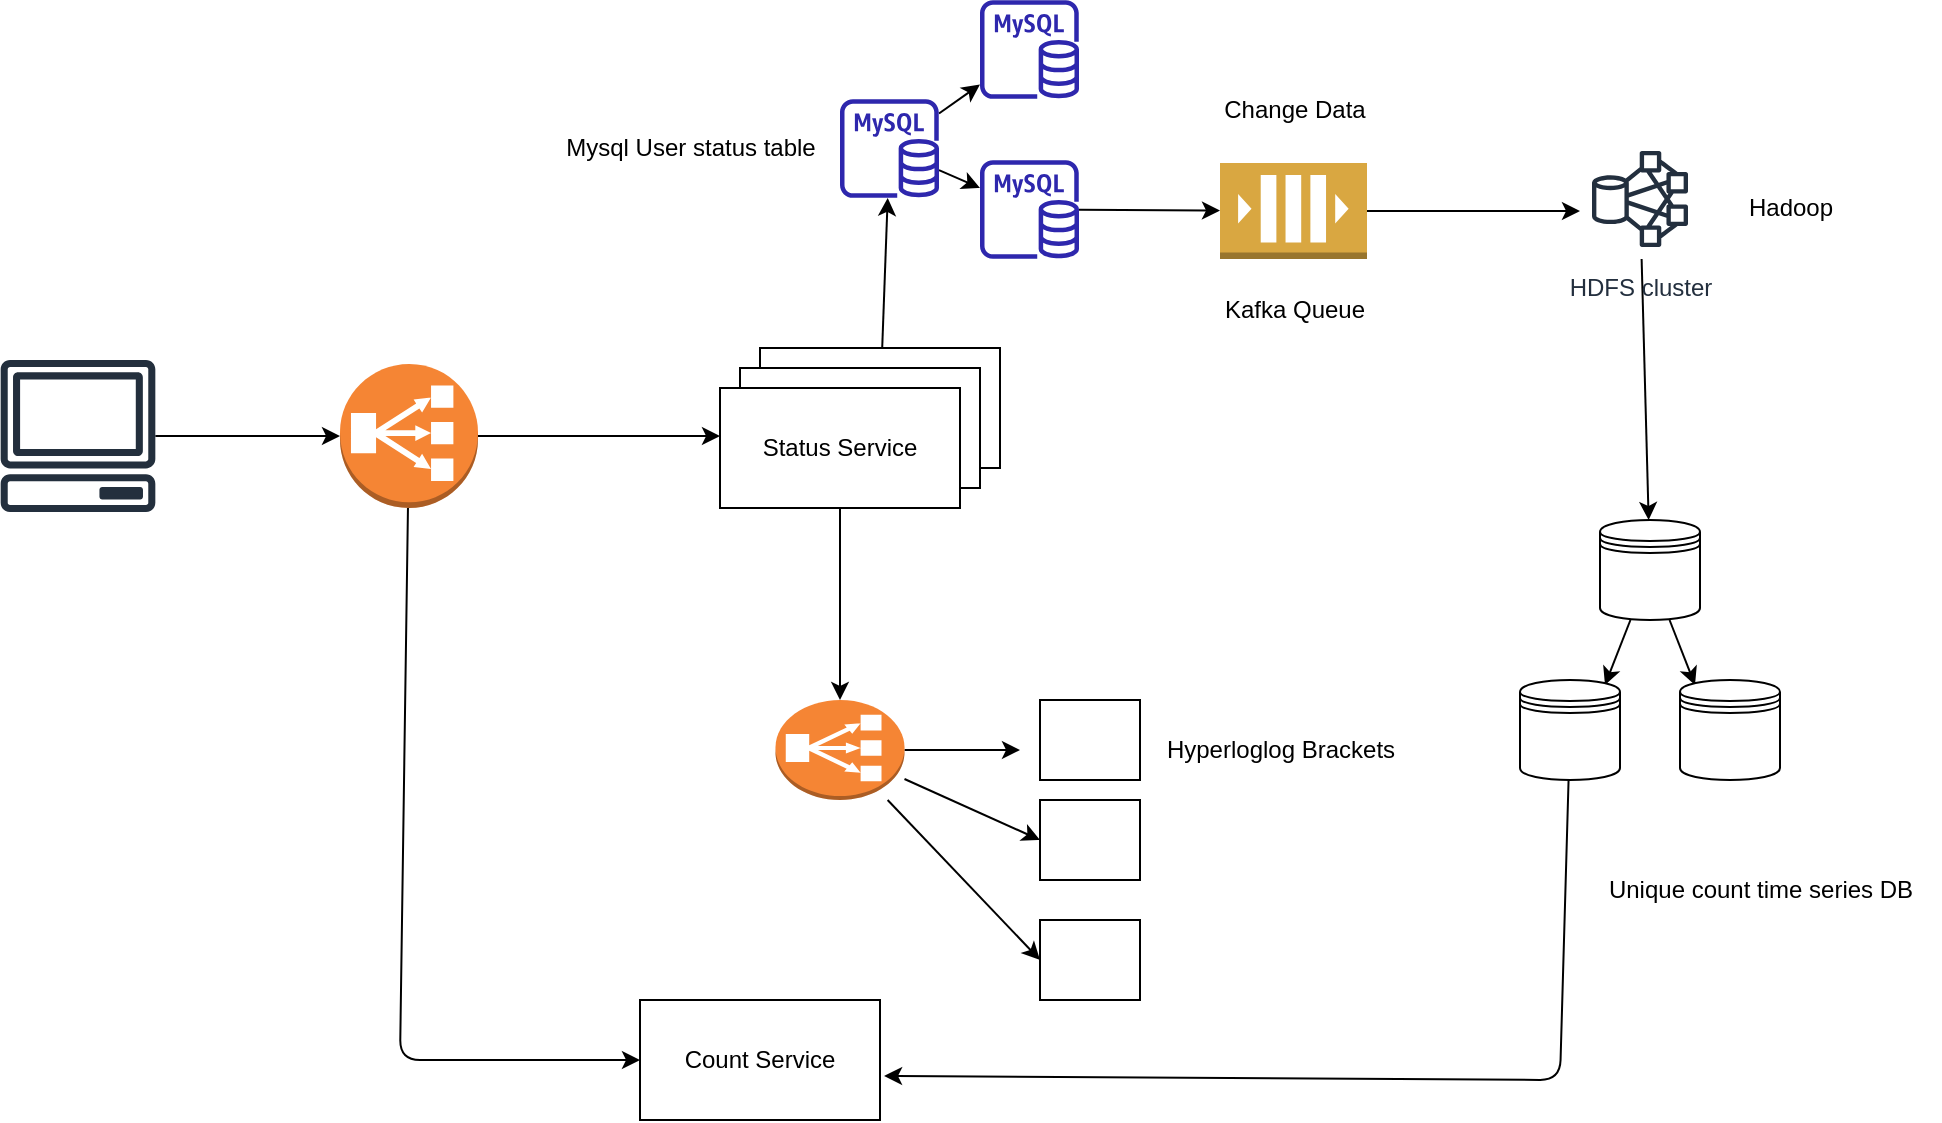 <mxfile>
    <diagram id="niA4SEVd6eM-3xM65jqf" name="Page-1">
        <mxGraphModel dx="600" dy="838" grid="1" gridSize="10" guides="1" tooltips="1" connect="1" arrows="1" fold="1" page="1" pageScale="1" pageWidth="2339" pageHeight="3300" math="0" shadow="0">
            <root>
                <mxCell id="0"/>
                <mxCell id="1" parent="0"/>
                <mxCell id="3" style="edgeStyle=none;html=1;" edge="1" parent="1" source="2" target="4">
                    <mxGeometry relative="1" as="geometry">
                        <mxPoint x="220" y="248" as="targetPoint"/>
                    </mxGeometry>
                </mxCell>
                <mxCell id="2" value="" style="sketch=0;outlineConnect=0;fontColor=#232F3E;gradientColor=none;fillColor=#232F3D;strokeColor=none;dashed=0;verticalLabelPosition=bottom;verticalAlign=top;align=center;html=1;fontSize=12;fontStyle=0;aspect=fixed;pointerEvents=1;shape=mxgraph.aws4.client;" vertex="1" parent="1">
                    <mxGeometry x="50" y="210" width="78" height="76" as="geometry"/>
                </mxCell>
                <mxCell id="5" style="edgeStyle=none;html=1;" edge="1" parent="1" source="4">
                    <mxGeometry relative="1" as="geometry">
                        <mxPoint x="410" y="248" as="targetPoint"/>
                    </mxGeometry>
                </mxCell>
                <mxCell id="21" style="edgeStyle=none;html=1;entryX=0;entryY=0.5;entryDx=0;entryDy=0;" edge="1" parent="1" source="4" target="20">
                    <mxGeometry relative="1" as="geometry">
                        <Array as="points">
                            <mxPoint x="250" y="560"/>
                        </Array>
                    </mxGeometry>
                </mxCell>
                <mxCell id="4" value="" style="outlineConnect=0;dashed=0;verticalLabelPosition=bottom;verticalAlign=top;align=center;html=1;shape=mxgraph.aws3.classic_load_balancer;fillColor=#F58534;gradientColor=none;" vertex="1" parent="1">
                    <mxGeometry x="220" y="212" width="69" height="72" as="geometry"/>
                </mxCell>
                <mxCell id="22" style="edgeStyle=none;html=1;" edge="1" parent="1" source="7" target="23">
                    <mxGeometry relative="1" as="geometry">
                        <mxPoint x="490" y="140" as="targetPoint"/>
                    </mxGeometry>
                </mxCell>
                <mxCell id="7" value="" style="rounded=0;whiteSpace=wrap;html=1;" vertex="1" parent="1">
                    <mxGeometry x="430" y="204" width="120" height="60" as="geometry"/>
                </mxCell>
                <mxCell id="8" value="" style="rounded=0;whiteSpace=wrap;html=1;" vertex="1" parent="1">
                    <mxGeometry x="420" y="214" width="120" height="60" as="geometry"/>
                </mxCell>
                <mxCell id="10" style="edgeStyle=none;html=1;" edge="1" parent="1" source="9" target="11">
                    <mxGeometry relative="1" as="geometry">
                        <mxPoint x="470" y="360" as="targetPoint"/>
                    </mxGeometry>
                </mxCell>
                <mxCell id="9" value="Status Service" style="rounded=0;whiteSpace=wrap;html=1;" vertex="1" parent="1">
                    <mxGeometry x="410" y="224" width="120" height="60" as="geometry"/>
                </mxCell>
                <mxCell id="15" style="edgeStyle=none;html=1;" edge="1" parent="1" source="11">
                    <mxGeometry relative="1" as="geometry">
                        <mxPoint x="560" y="405" as="targetPoint"/>
                    </mxGeometry>
                </mxCell>
                <mxCell id="16" style="edgeStyle=none;html=1;entryX=0;entryY=0.5;entryDx=0;entryDy=0;" edge="1" parent="1" source="11" target="13">
                    <mxGeometry relative="1" as="geometry"/>
                </mxCell>
                <mxCell id="17" style="edgeStyle=none;html=1;entryX=0;entryY=0.5;entryDx=0;entryDy=0;" edge="1" parent="1" source="11" target="14">
                    <mxGeometry relative="1" as="geometry"/>
                </mxCell>
                <mxCell id="11" value="" style="outlineConnect=0;dashed=0;verticalLabelPosition=bottom;verticalAlign=top;align=center;html=1;shape=mxgraph.aws3.classic_load_balancer;fillColor=#F58534;gradientColor=none;" vertex="1" parent="1">
                    <mxGeometry x="437.75" y="380" width="64.5" height="50" as="geometry"/>
                </mxCell>
                <mxCell id="12" value="" style="rounded=0;whiteSpace=wrap;html=1;" vertex="1" parent="1">
                    <mxGeometry x="570" y="380" width="50" height="40" as="geometry"/>
                </mxCell>
                <mxCell id="13" value="" style="rounded=0;whiteSpace=wrap;html=1;" vertex="1" parent="1">
                    <mxGeometry x="570" y="430" width="50" height="40" as="geometry"/>
                </mxCell>
                <mxCell id="14" value="" style="rounded=0;whiteSpace=wrap;html=1;" vertex="1" parent="1">
                    <mxGeometry x="570" y="490" width="50" height="40" as="geometry"/>
                </mxCell>
                <mxCell id="19" value="Hyperloglog Brackets" style="text;html=1;align=center;verticalAlign=middle;resizable=0;points=[];autosize=1;strokeColor=none;fillColor=none;" vertex="1" parent="1">
                    <mxGeometry x="620" y="390" width="140" height="30" as="geometry"/>
                </mxCell>
                <mxCell id="20" value="Count Service" style="rounded=0;whiteSpace=wrap;html=1;" vertex="1" parent="1">
                    <mxGeometry x="370" y="530" width="120" height="60" as="geometry"/>
                </mxCell>
                <mxCell id="26" style="edgeStyle=none;html=1;" edge="1" parent="1" source="23" target="25">
                    <mxGeometry relative="1" as="geometry"/>
                </mxCell>
                <mxCell id="27" style="edgeStyle=none;html=1;" edge="1" parent="1" source="23" target="24">
                    <mxGeometry relative="1" as="geometry"/>
                </mxCell>
                <mxCell id="23" value="" style="sketch=0;outlineConnect=0;fontColor=#232F3E;gradientColor=none;fillColor=#2E27AD;strokeColor=none;dashed=0;verticalLabelPosition=bottom;verticalAlign=top;align=center;html=1;fontSize=12;fontStyle=0;aspect=fixed;pointerEvents=1;shape=mxgraph.aws4.rds_mysql_instance;" vertex="1" parent="1">
                    <mxGeometry x="470" y="79.5" width="49.5" height="49.5" as="geometry"/>
                </mxCell>
                <mxCell id="29" style="edgeStyle=none;html=1;" edge="1" parent="1" source="24" target="30">
                    <mxGeometry relative="1" as="geometry">
                        <mxPoint x="670" y="134.75" as="targetPoint"/>
                    </mxGeometry>
                </mxCell>
                <mxCell id="24" value="" style="sketch=0;outlineConnect=0;fontColor=#232F3E;gradientColor=none;fillColor=#2E27AD;strokeColor=none;dashed=0;verticalLabelPosition=bottom;verticalAlign=top;align=center;html=1;fontSize=12;fontStyle=0;aspect=fixed;pointerEvents=1;shape=mxgraph.aws4.rds_mysql_instance;" vertex="1" parent="1">
                    <mxGeometry x="540" y="110" width="49.5" height="49.5" as="geometry"/>
                </mxCell>
                <mxCell id="25" value="" style="sketch=0;outlineConnect=0;fontColor=#232F3E;gradientColor=none;fillColor=#2E27AD;strokeColor=none;dashed=0;verticalLabelPosition=bottom;verticalAlign=top;align=center;html=1;fontSize=12;fontStyle=0;aspect=fixed;pointerEvents=1;shape=mxgraph.aws4.rds_mysql_instance;" vertex="1" parent="1">
                    <mxGeometry x="540" y="30" width="49.5" height="49.5" as="geometry"/>
                </mxCell>
                <mxCell id="28" value="Mysql User status table" style="text;html=1;align=center;verticalAlign=middle;resizable=0;points=[];autosize=1;strokeColor=none;fillColor=none;" vertex="1" parent="1">
                    <mxGeometry x="320" y="89.25" width="150" height="30" as="geometry"/>
                </mxCell>
                <mxCell id="31" style="edgeStyle=none;html=1;" edge="1" parent="1" source="30">
                    <mxGeometry relative="1" as="geometry">
                        <mxPoint x="840" y="135.5" as="targetPoint"/>
                    </mxGeometry>
                </mxCell>
                <mxCell id="30" value="" style="outlineConnect=0;dashed=0;verticalLabelPosition=bottom;verticalAlign=top;align=center;html=1;shape=mxgraph.aws3.queue;fillColor=#D9A741;gradientColor=none;" vertex="1" parent="1">
                    <mxGeometry x="660" y="111.5" width="73.5" height="48" as="geometry"/>
                </mxCell>
                <mxCell id="35" style="edgeStyle=none;html=1;" edge="1" parent="1" source="34" target="36">
                    <mxGeometry relative="1" as="geometry">
                        <mxPoint x="870" y="320" as="targetPoint"/>
                    </mxGeometry>
                </mxCell>
                <mxCell id="34" value="HDFS cluster" style="sketch=0;outlineConnect=0;fontColor=#232F3E;gradientColor=none;strokeColor=#232F3E;fillColor=#ffffff;dashed=0;verticalLabelPosition=bottom;verticalAlign=top;align=center;html=1;fontSize=12;fontStyle=0;aspect=fixed;shape=mxgraph.aws4.resourceIcon;resIcon=mxgraph.aws4.hdfs_cluster;" vertex="1" parent="1">
                    <mxGeometry x="840" y="99.5" width="60" height="60" as="geometry"/>
                </mxCell>
                <mxCell id="39" style="edgeStyle=none;html=1;entryX=0.85;entryY=0.05;entryDx=0;entryDy=0;entryPerimeter=0;" edge="1" parent="1" source="36" target="38">
                    <mxGeometry relative="1" as="geometry"/>
                </mxCell>
                <mxCell id="40" style="edgeStyle=none;html=1;entryX=0.15;entryY=0.05;entryDx=0;entryDy=0;entryPerimeter=0;" edge="1" parent="1" source="36" target="37">
                    <mxGeometry relative="1" as="geometry"/>
                </mxCell>
                <mxCell id="36" value="" style="shape=datastore;whiteSpace=wrap;html=1;" vertex="1" parent="1">
                    <mxGeometry x="850" y="290" width="50" height="50" as="geometry"/>
                </mxCell>
                <mxCell id="37" value="" style="shape=datastore;whiteSpace=wrap;html=1;" vertex="1" parent="1">
                    <mxGeometry x="890" y="370" width="50" height="50" as="geometry"/>
                </mxCell>
                <mxCell id="41" style="edgeStyle=none;html=1;entryX=1.017;entryY=0.633;entryDx=0;entryDy=0;entryPerimeter=0;" edge="1" parent="1" source="38" target="20">
                    <mxGeometry relative="1" as="geometry">
                        <Array as="points">
                            <mxPoint x="830" y="570"/>
                        </Array>
                    </mxGeometry>
                </mxCell>
                <mxCell id="38" value="" style="shape=datastore;whiteSpace=wrap;html=1;" vertex="1" parent="1">
                    <mxGeometry x="810" y="370" width="50" height="50" as="geometry"/>
                </mxCell>
                <mxCell id="42" value="Unique count time series DB" style="text;html=1;align=center;verticalAlign=middle;resizable=0;points=[];autosize=1;strokeColor=none;fillColor=none;" vertex="1" parent="1">
                    <mxGeometry x="840" y="460" width="180" height="30" as="geometry"/>
                </mxCell>
                <mxCell id="43" value="Kafka Queue" style="text;html=1;align=center;verticalAlign=middle;resizable=0;points=[];autosize=1;strokeColor=none;fillColor=none;" vertex="1" parent="1">
                    <mxGeometry x="651.75" y="170" width="90" height="30" as="geometry"/>
                </mxCell>
                <mxCell id="44" value="Change Data" style="text;html=1;align=center;verticalAlign=middle;resizable=0;points=[];autosize=1;strokeColor=none;fillColor=none;" vertex="1" parent="1">
                    <mxGeometry x="651.75" y="69.5" width="90" height="30" as="geometry"/>
                </mxCell>
                <mxCell id="45" value="Hadoop" style="text;html=1;align=center;verticalAlign=middle;resizable=0;points=[];autosize=1;strokeColor=none;fillColor=none;" vertex="1" parent="1">
                    <mxGeometry x="910" y="119.25" width="70" height="30" as="geometry"/>
                </mxCell>
            </root>
        </mxGraphModel>
    </diagram>
</mxfile>